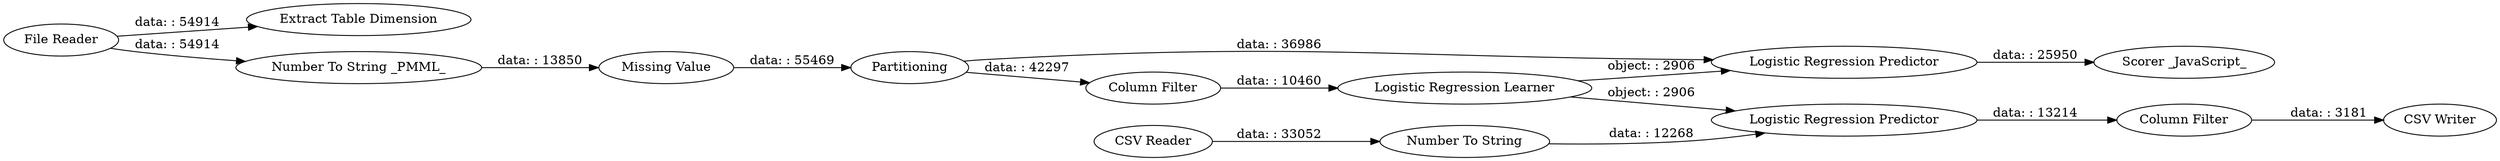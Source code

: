 digraph {
	"-1997696910255331263_32" [label="Column Filter"]
	"-1997696910255331263_28" [label=Partitioning]
	"-1997696910255331263_38" [label="Logistic Regression Predictor"]
	"-1997696910255331263_34" [label="Logistic Regression Predictor"]
	"-1997696910255331263_33" [label="Logistic Regression Learner"]
	"-1997696910255331263_37" [label="Number To String"]
	"-1997696910255331263_27" [label="CSV Reader"]
	"-1997696910255331263_25" [label="Extract Table Dimension"]
	"-1997696910255331263_40" [label="Scorer _JavaScript_"]
	"-1997696910255331263_35" [label="Missing Value"]
	"-1997696910255331263_36" [label="Column Filter"]
	"-1997696910255331263_31" [label="CSV Writer"]
	"-1997696910255331263_26" [label="Number To String _PMML_"]
	"-1997696910255331263_21" [label="File Reader"]
	"-1997696910255331263_37" -> "-1997696910255331263_34" [label="data: : 12268"]
	"-1997696910255331263_21" -> "-1997696910255331263_26" [label="data: : 54914"]
	"-1997696910255331263_32" -> "-1997696910255331263_31" [label="data: : 3181"]
	"-1997696910255331263_35" -> "-1997696910255331263_28" [label="data: : 55469"]
	"-1997696910255331263_33" -> "-1997696910255331263_34" [label="object: : 2906"]
	"-1997696910255331263_28" -> "-1997696910255331263_36" [label="data: : 42297"]
	"-1997696910255331263_21" -> "-1997696910255331263_25" [label="data: : 54914"]
	"-1997696910255331263_28" -> "-1997696910255331263_38" [label="data: : 36986"]
	"-1997696910255331263_33" -> "-1997696910255331263_38" [label="object: : 2906"]
	"-1997696910255331263_34" -> "-1997696910255331263_32" [label="data: : 13214"]
	"-1997696910255331263_38" -> "-1997696910255331263_40" [label="data: : 25950"]
	"-1997696910255331263_36" -> "-1997696910255331263_33" [label="data: : 10460"]
	"-1997696910255331263_27" -> "-1997696910255331263_37" [label="data: : 33052"]
	"-1997696910255331263_26" -> "-1997696910255331263_35" [label="data: : 13850"]
	rankdir=LR
}
